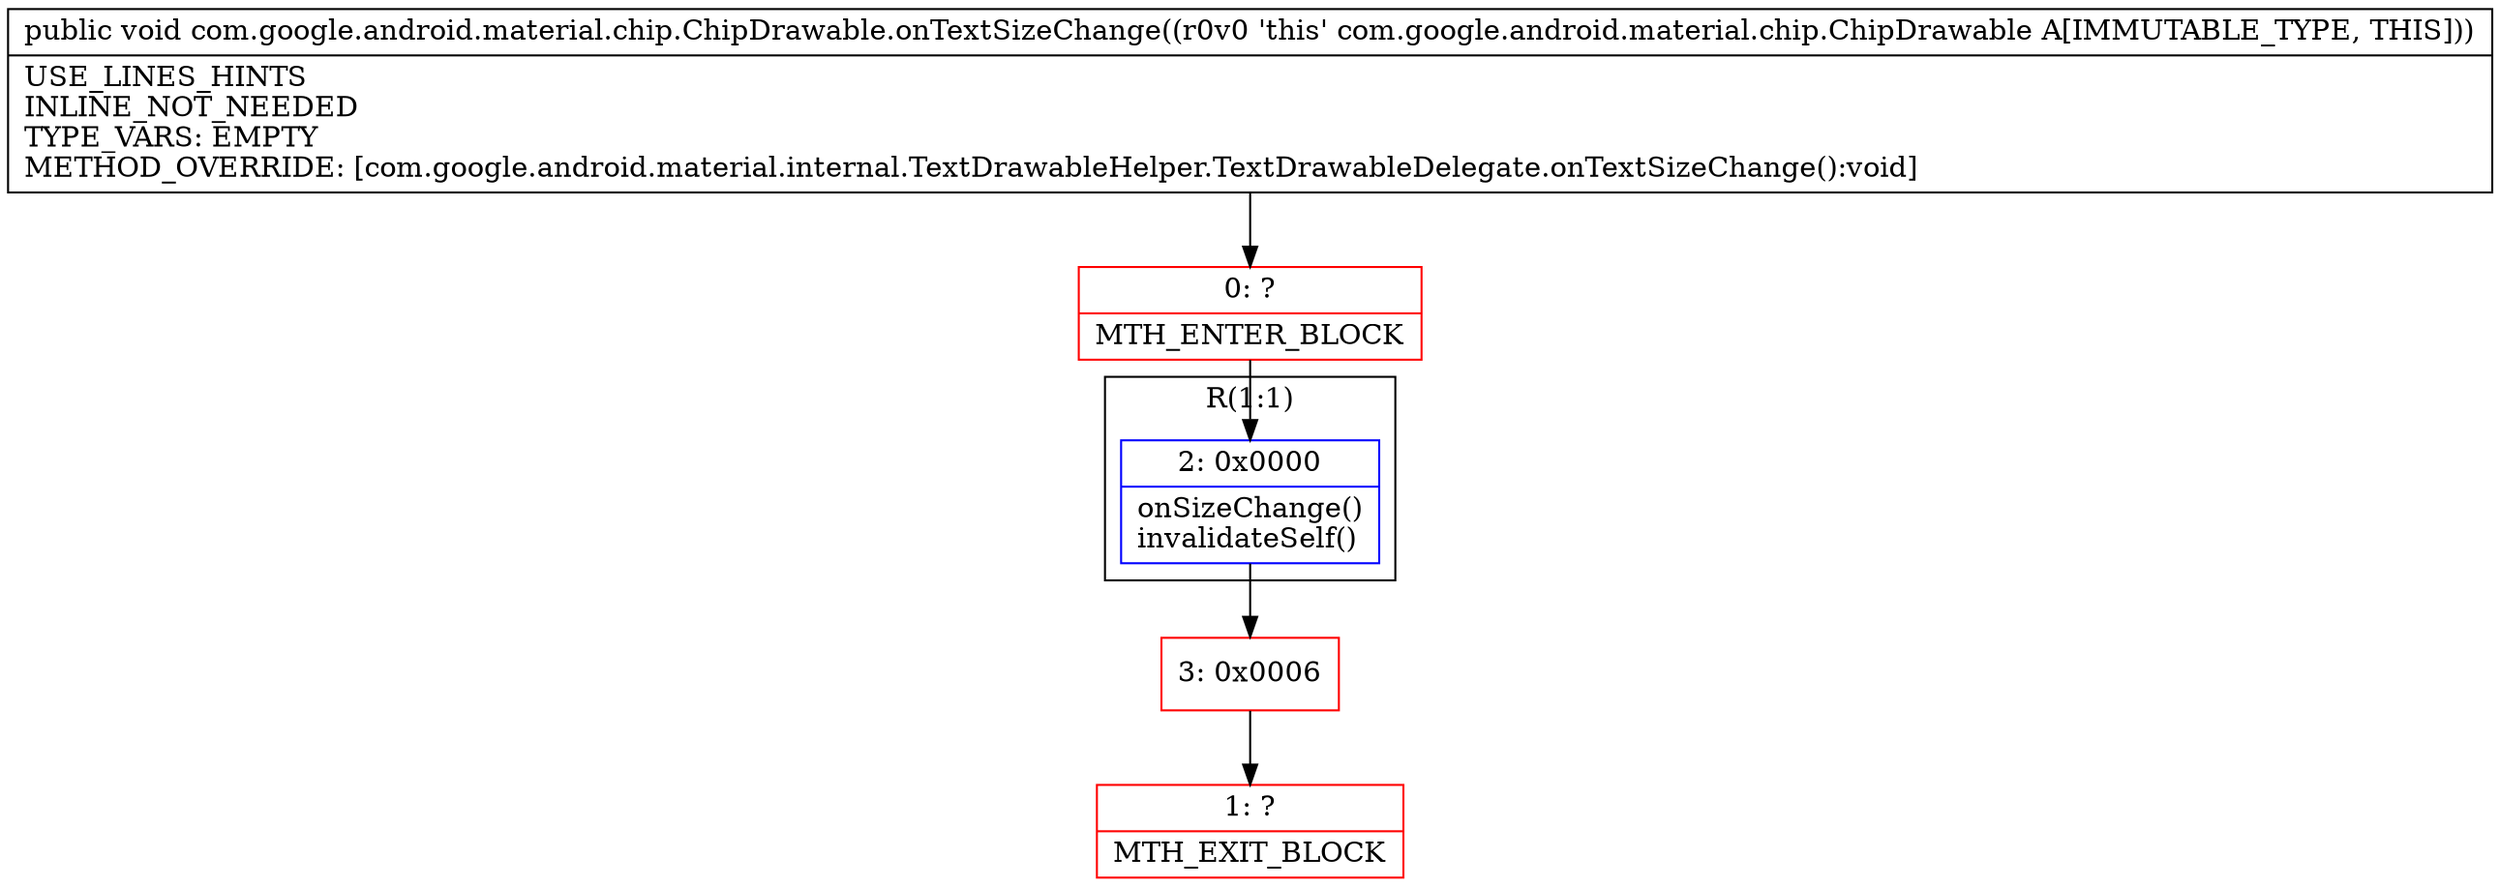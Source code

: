 digraph "CFG forcom.google.android.material.chip.ChipDrawable.onTextSizeChange()V" {
subgraph cluster_Region_1678692857 {
label = "R(1:1)";
node [shape=record,color=blue];
Node_2 [shape=record,label="{2\:\ 0x0000|onSizeChange()\linvalidateSelf()\l}"];
}
Node_0 [shape=record,color=red,label="{0\:\ ?|MTH_ENTER_BLOCK\l}"];
Node_3 [shape=record,color=red,label="{3\:\ 0x0006}"];
Node_1 [shape=record,color=red,label="{1\:\ ?|MTH_EXIT_BLOCK\l}"];
MethodNode[shape=record,label="{public void com.google.android.material.chip.ChipDrawable.onTextSizeChange((r0v0 'this' com.google.android.material.chip.ChipDrawable A[IMMUTABLE_TYPE, THIS]))  | USE_LINES_HINTS\lINLINE_NOT_NEEDED\lTYPE_VARS: EMPTY\lMETHOD_OVERRIDE: [com.google.android.material.internal.TextDrawableHelper.TextDrawableDelegate.onTextSizeChange():void]\l}"];
MethodNode -> Node_0;Node_2 -> Node_3;
Node_0 -> Node_2;
Node_3 -> Node_1;
}


